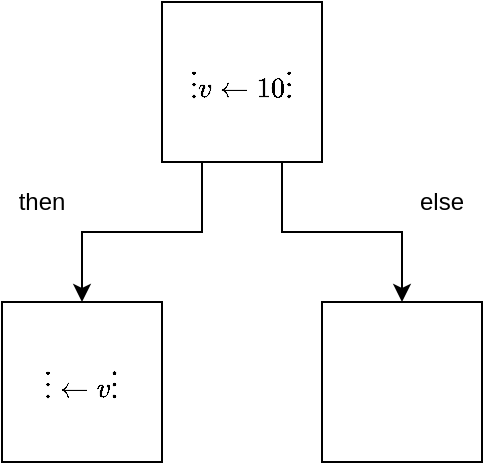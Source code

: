<mxfile version="14.6.13" type="device"><diagram id="MnMyLrRFrVQIXEfQA0Ei" name="第 1 页"><mxGraphModel dx="593" dy="347" grid="1" gridSize="10" guides="1" tooltips="1" connect="1" arrows="1" fold="1" page="1" pageScale="1" pageWidth="827" pageHeight="1169" math="1" shadow="0"><root><mxCell id="0"/><mxCell id="1" parent="0"/><mxCell id="SHWXw0Oe_XUPEZiXHu2_-1" value="" style="rounded=0;whiteSpace=wrap;html=1;" vertex="1" parent="1"><mxGeometry x="160" y="360" width="80" height="80" as="geometry"/></mxCell><mxCell id="SHWXw0Oe_XUPEZiXHu2_-2" value="" style="rounded=0;whiteSpace=wrap;html=1;" vertex="1" parent="1"><mxGeometry x="320" y="360" width="80" height="80" as="geometry"/></mxCell><mxCell id="SHWXw0Oe_XUPEZiXHu2_-4" style="edgeStyle=orthogonalEdgeStyle;rounded=0;orthogonalLoop=1;jettySize=auto;html=1;exitX=0.25;exitY=1;exitDx=0;exitDy=0;entryX=0.5;entryY=0;entryDx=0;entryDy=0;" edge="1" parent="1" source="SHWXw0Oe_XUPEZiXHu2_-3" target="SHWXw0Oe_XUPEZiXHu2_-1"><mxGeometry relative="1" as="geometry"/></mxCell><mxCell id="SHWXw0Oe_XUPEZiXHu2_-5" style="edgeStyle=orthogonalEdgeStyle;rounded=0;orthogonalLoop=1;jettySize=auto;html=1;exitX=0.75;exitY=1;exitDx=0;exitDy=0;" edge="1" parent="1" source="SHWXw0Oe_XUPEZiXHu2_-3" target="SHWXw0Oe_XUPEZiXHu2_-2"><mxGeometry relative="1" as="geometry"/></mxCell><mxCell id="SHWXw0Oe_XUPEZiXHu2_-3" value="" style="rounded=0;whiteSpace=wrap;html=1;" vertex="1" parent="1"><mxGeometry x="240" y="210" width="80" height="80" as="geometry"/></mxCell><mxCell id="SHWXw0Oe_XUPEZiXHu2_-6" value="$$&lt;br&gt;\vdots \\&lt;br&gt;v \gets 10 \\&lt;br&gt;\vdots&lt;br&gt;$$" style="text;html=1;strokeColor=none;fillColor=none;align=center;verticalAlign=middle;whiteSpace=wrap;rounded=0;" vertex="1" parent="1"><mxGeometry x="240" y="240" width="80" height="20" as="geometry"/></mxCell><mxCell id="SHWXw0Oe_XUPEZiXHu2_-7" value="then" style="text;html=1;strokeColor=none;fillColor=none;align=center;verticalAlign=middle;whiteSpace=wrap;rounded=0;" vertex="1" parent="1"><mxGeometry x="160" y="300" width="40" height="20" as="geometry"/></mxCell><mxCell id="SHWXw0Oe_XUPEZiXHu2_-8" value="else" style="text;html=1;strokeColor=none;fillColor=none;align=center;verticalAlign=middle;whiteSpace=wrap;rounded=0;" vertex="1" parent="1"><mxGeometry x="360" y="300" width="40" height="20" as="geometry"/></mxCell><mxCell id="SHWXw0Oe_XUPEZiXHu2_-11" value="&lt;font face=&quot;helvetica&quot;&gt;&lt;br&gt;&lt;/font&gt;" style="text;html=1;strokeColor=none;fillColor=none;align=center;verticalAlign=middle;whiteSpace=wrap;rounded=0;" vertex="1" parent="1"><mxGeometry x="160" y="360" width="80" height="80" as="geometry"/></mxCell><mxCell id="SHWXw0Oe_XUPEZiXHu2_-12" value="$$&lt;br&gt;\vdots\\&lt;br&gt;\gets v \\&lt;br&gt;\vdots&lt;br&gt;&lt;br&gt;$$" style="text;html=1;strokeColor=none;fillColor=none;align=center;verticalAlign=middle;whiteSpace=wrap;rounded=0;" vertex="1" parent="1"><mxGeometry x="160" y="360" width="80" height="80" as="geometry"/></mxCell></root></mxGraphModel></diagram></mxfile>